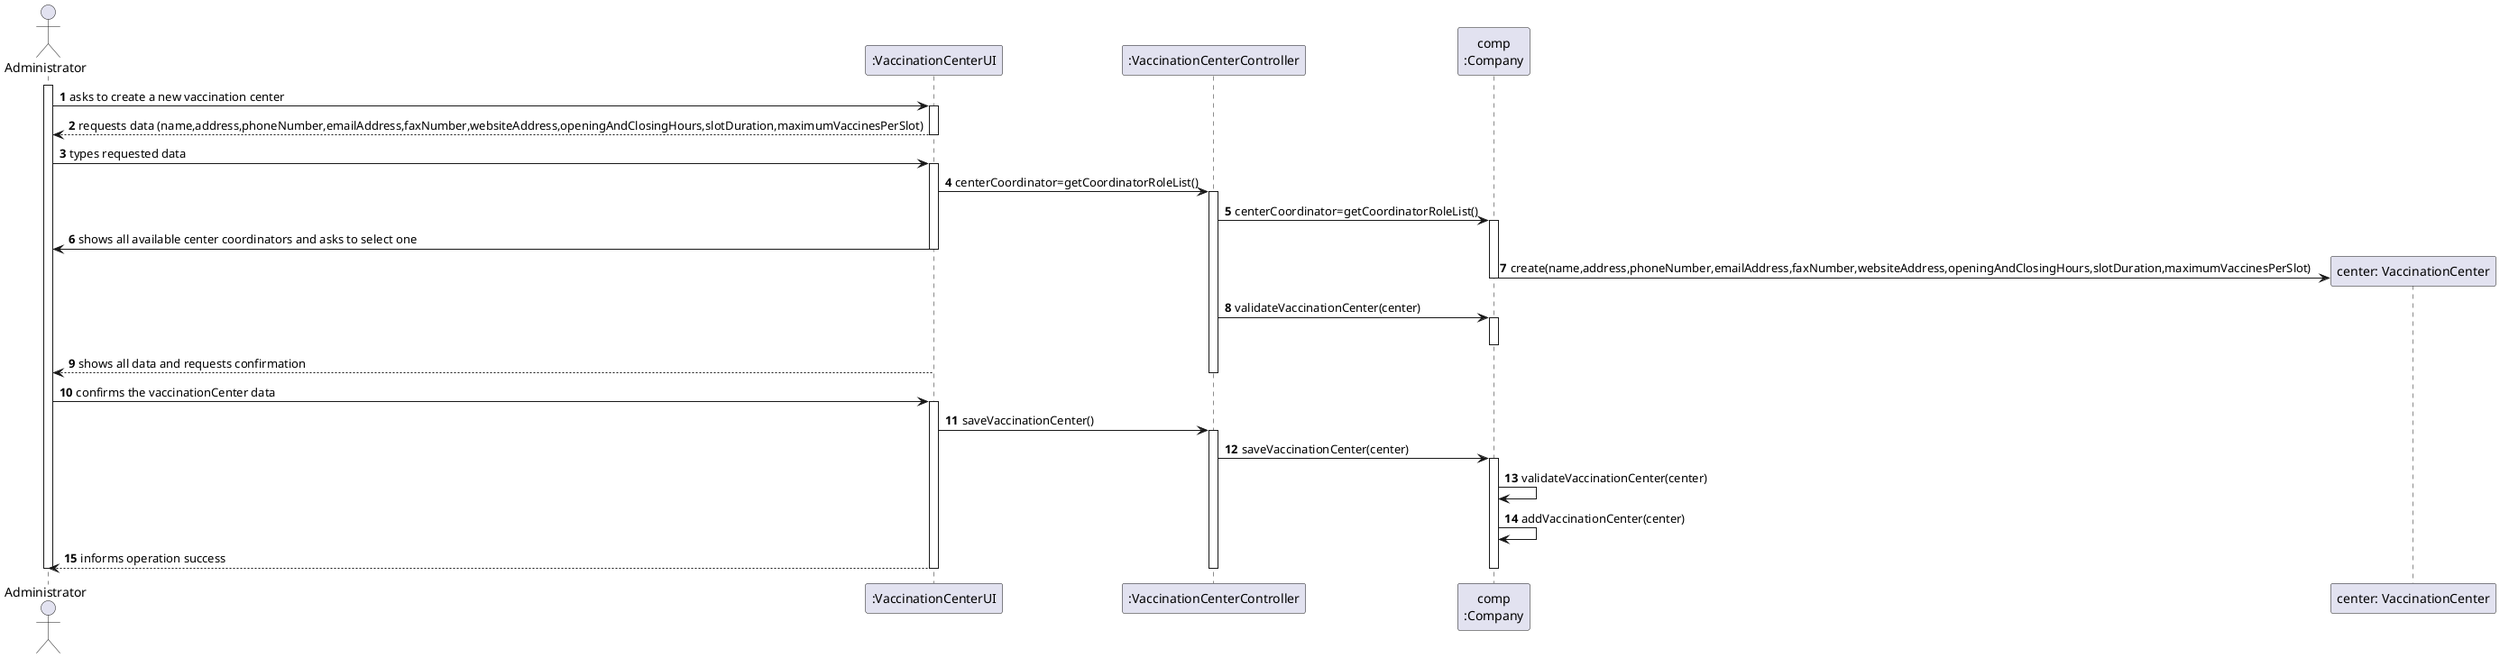 @startuml US09_SD
autonumber
actor "Administrator" as ADM

participant ":VaccinationCenterUI" as UI
participant ":VaccinationCenterController" as CTRL
participant "comp\n:Company" as COMP

activate ADM
ADM -> UI : asks to create a new vaccination center
activate UI
UI --> ADM : requests data (name,address,phoneNumber,emailAddress,faxNumber,websiteAddress,openingAndClosingHours,slotDuration,maximumVaccinesPerSlot)
deactivate UI

ADM -> UI : types requested data
activate UI

UI -> CTRL : centerCoordinator=getCoordinatorRoleList()
activate CTRL

CTRL-> COMP : centerCoordinator=getCoordinatorRoleList()
activate COMP

UI -> ADM : shows all available center coordinators and asks to select one
deactivate UI

create "center: VaccinationCenter" as CENTER
COMP -> CENTER : create(name,address,phoneNumber,emailAddress,faxNumber,websiteAddress,openingAndClosingHours,slotDuration,maximumVaccinesPerSlot)
deactivate COMP

CTRL-> COMP : validateVaccinationCenter(center)
activate COMP
deactivate COMP

UI --> ADM: shows all data and requests confirmation
deactivate COMP
deactivate CTRL
deactivate UI

ADM -> UI : confirms the vaccinationCenter data
activate UI
UI -> CTRL : saveVaccinationCenter()
activate CTRL

CTRL -> COMP : saveVaccinationCenter(center)
activate COMP

COMP -> COMP : validateVaccinationCenter(center)
COMP -> COMP : addVaccinationCenter(center)

UI --> ADM : informs operation success
deactivate COMP
deactivate CTRL
deactivate UI

deactivate ADM

@enduml